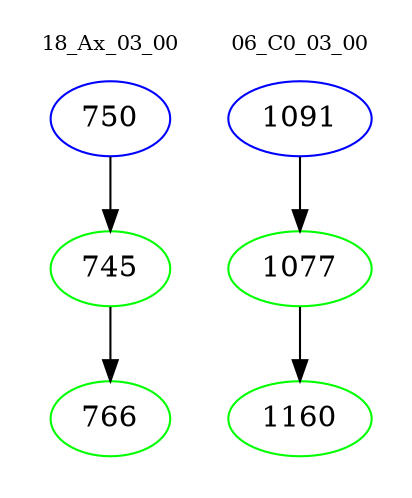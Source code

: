 digraph{
subgraph cluster_0 {
color = white
label = "18_Ax_03_00";
fontsize=10;
T0_750 [label="750", color="blue"]
T0_750 -> T0_745 [color="black"]
T0_745 [label="745", color="green"]
T0_745 -> T0_766 [color="black"]
T0_766 [label="766", color="green"]
}
subgraph cluster_1 {
color = white
label = "06_C0_03_00";
fontsize=10;
T1_1091 [label="1091", color="blue"]
T1_1091 -> T1_1077 [color="black"]
T1_1077 [label="1077", color="green"]
T1_1077 -> T1_1160 [color="black"]
T1_1160 [label="1160", color="green"]
}
}

